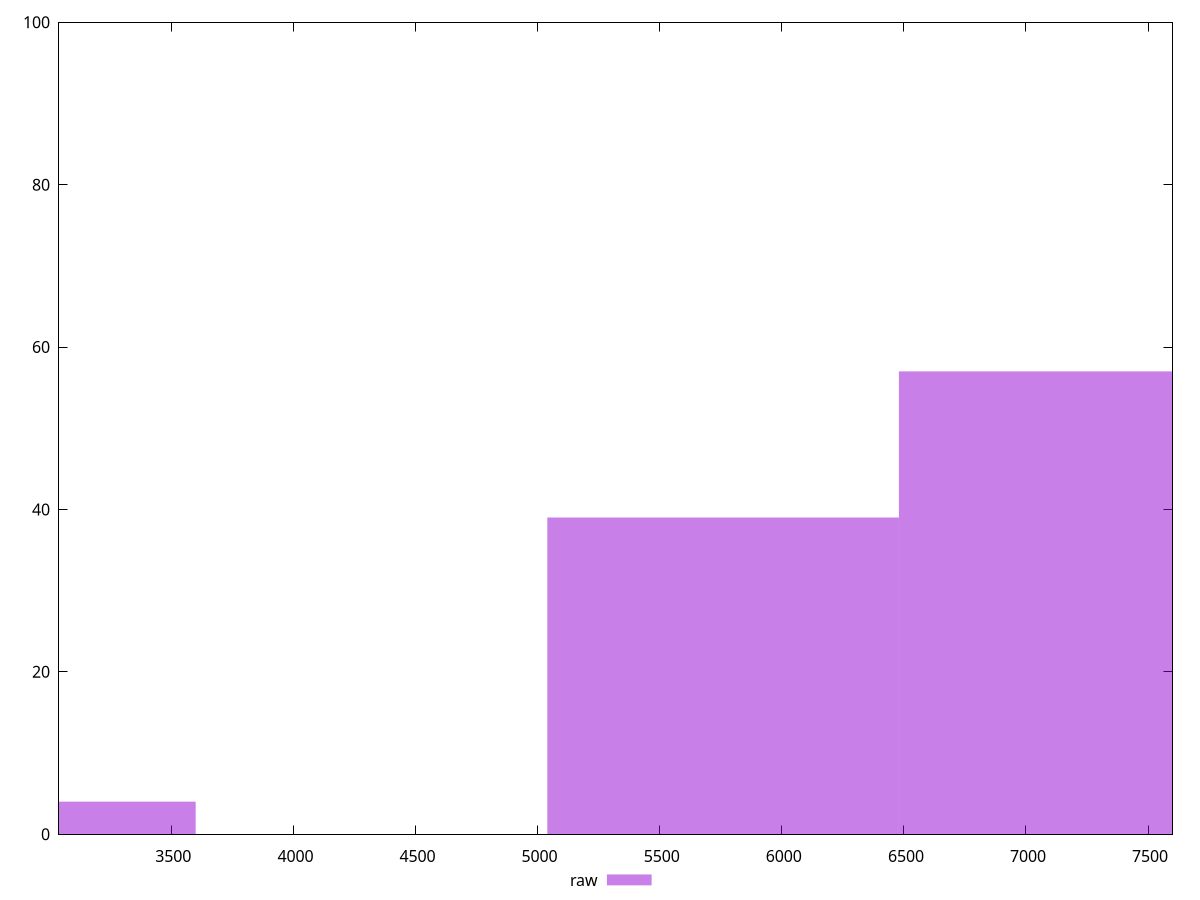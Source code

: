 reset

$raw <<EOF
7199.56777659958 57
5759.654221279664 39
2879.827110639832 4
EOF

set key outside below
set boxwidth 1439.913555319916
set xrange [3040:7600]
set yrange [0:100]
set trange [0:100]
set style fill transparent solid 0.5 noborder
set terminal svg size 640, 490 enhanced background rgb 'white'
set output "reprap/unused-javascript/samples/pages+cached+noexternal/raw/histogram.svg"

plot $raw title "raw" with boxes

reset
